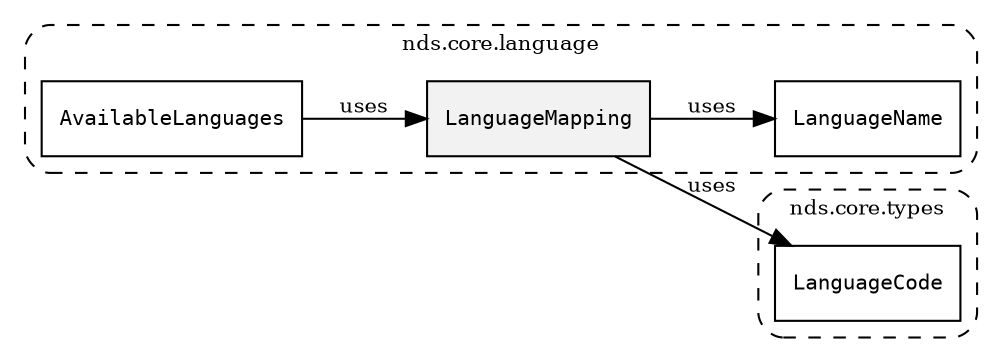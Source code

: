 /**
 * This dot file creates symbol collaboration diagram for LanguageMapping.
 */
digraph ZSERIO
{
    node [shape=box, fontsize=10];
    rankdir="LR";
    fontsize=10;
    tooltip="LanguageMapping collaboration diagram";

    subgraph "cluster_nds.core.language"
    {
        style="dashed, rounded";
        label="nds.core.language";
        tooltip="Package nds.core.language";
        href="../../../content/packages/nds.core.language.html#Package-nds-core-language";
        target="_parent";

        "LanguageMapping" [style="filled", fillcolor="#0000000D", target="_parent", label=<<font face="monospace"><table align="center" border="0" cellspacing="0" cellpadding="0"><tr><td href="../../../content/packages/nds.core.language.html#Structure-LanguageMapping" title="Structure defined in nds.core.language">LanguageMapping</td></tr></table></font>>];
        "LanguageName" [target="_parent", label=<<font face="monospace"><table align="center" border="0" cellspacing="0" cellpadding="0"><tr><td href="../../../content/packages/nds.core.language.html#Structure-LanguageName" title="Structure defined in nds.core.language">LanguageName</td></tr></table></font>>];
        "AvailableLanguages" [target="_parent", label=<<font face="monospace"><table align="center" border="0" cellspacing="0" cellpadding="0"><tr><td href="../../../content/packages/nds.core.language.html#Structure-AvailableLanguages" title="Structure defined in nds.core.language">AvailableLanguages</td></tr></table></font>>];
    }

    subgraph "cluster_nds.core.types"
    {
        style="dashed, rounded";
        label="nds.core.types";
        tooltip="Package nds.core.types";
        href="../../../content/packages/nds.core.types.html#Package-nds-core-types";
        target="_parent";

        "LanguageCode" [target="_parent", label=<<font face="monospace"><table align="center" border="0" cellspacing="0" cellpadding="0"><tr><td href="../../../content/packages/nds.core.types.html#Subtype-LanguageCode" title="Subtype defined in nds.core.types">LanguageCode</td></tr></table></font>>];
    }

    "LanguageMapping" -> "LanguageCode" [label="uses", fontsize=10];
    "LanguageMapping" -> "LanguageName" [label="uses", fontsize=10];
    "AvailableLanguages" -> "LanguageMapping" [label="uses", fontsize=10];
}
